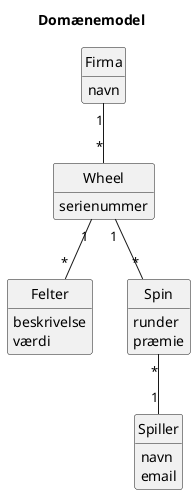@startuml
Title Domænemodel

hide circle
hide methods

class Wheel {
    serienummer
}

class Felter {
    beskrivelse
    værdi
}

class Spin {
    runder
    præmie
}

class Spiller {
    navn
    email
}

class Firma {
    navn
}



Firma "1" -- "*" Wheel
Wheel "1" -- "*" Felter
Wheel "1" -- "*" Spin
Spin "*" -- "1" Spiller



@enduml